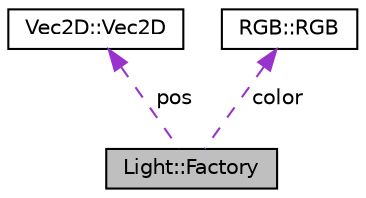 digraph "Light::Factory"
{
  edge [fontname="Helvetica",fontsize="10",labelfontname="Helvetica",labelfontsize="10"];
  node [fontname="Helvetica",fontsize="10",shape=record];
  Node1 [label="Light::Factory",height=0.2,width=0.4,color="black", fillcolor="grey75", style="filled", fontcolor="black"];
  Node2 -> Node1 [dir="back",color="darkorchid3",fontsize="10",style="dashed",label=" pos" ];
  Node2 [label="Vec2D::Vec2D",height=0.2,width=0.4,color="black", fillcolor="white", style="filled",URL="$struct_vec2_d_1_1_vec2_d.html"];
  Node3 -> Node1 [dir="back",color="darkorchid3",fontsize="10",style="dashed",label=" color" ];
  Node3 [label="RGB::RGB",height=0.2,width=0.4,color="black", fillcolor="white", style="filled",URL="$struct_r_g_b_1_1_r_g_b.html"];
}
